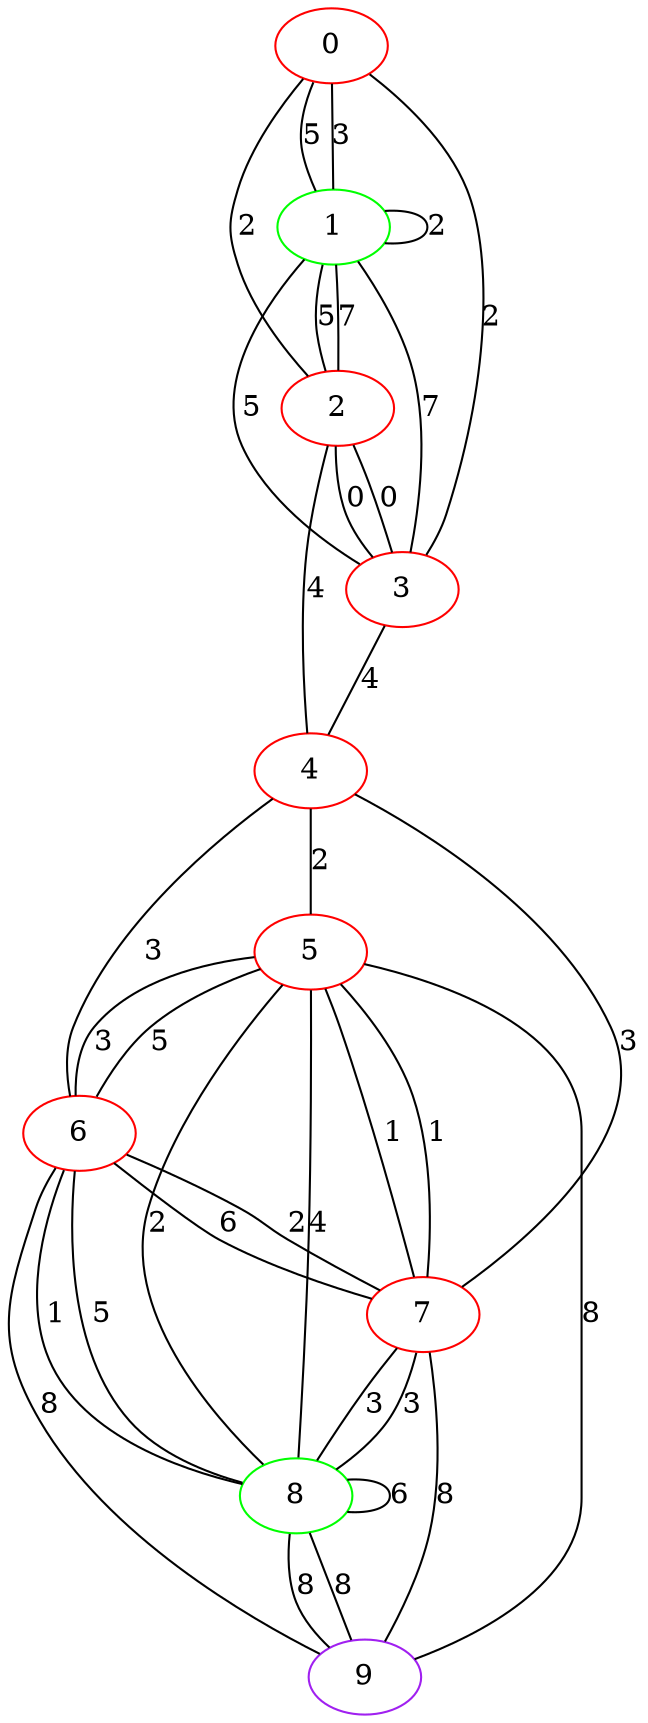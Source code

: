 graph "" {
0 [color=red, weight=1];
1 [color=green, weight=2];
2 [color=red, weight=1];
3 [color=red, weight=1];
4 [color=red, weight=1];
5 [color=red, weight=1];
6 [color=red, weight=1];
7 [color=red, weight=1];
8 [color=green, weight=2];
9 [color=purple, weight=4];
0 -- 1  [key=0, label=3];
0 -- 1  [key=1, label=5];
0 -- 2  [key=0, label=2];
0 -- 3  [key=0, label=2];
1 -- 1  [key=0, label=2];
1 -- 2  [key=0, label=5];
1 -- 2  [key=1, label=7];
1 -- 3  [key=0, label=5];
1 -- 3  [key=1, label=7];
2 -- 3  [key=0, label=0];
2 -- 3  [key=1, label=0];
2 -- 4  [key=0, label=4];
3 -- 4  [key=0, label=4];
4 -- 5  [key=0, label=2];
4 -- 6  [key=0, label=3];
4 -- 7  [key=0, label=3];
5 -- 8  [key=0, label=2];
5 -- 8  [key=1, label=4];
5 -- 9  [key=0, label=8];
5 -- 6  [key=0, label=5];
5 -- 6  [key=1, label=3];
5 -- 7  [key=0, label=1];
5 -- 7  [key=1, label=1];
6 -- 8  [key=0, label=5];
6 -- 8  [key=1, label=1];
6 -- 9  [key=0, label=8];
6 -- 7  [key=0, label=6];
6 -- 7  [key=1, label=2];
7 -- 8  [key=0, label=3];
7 -- 8  [key=1, label=3];
7 -- 9  [key=0, label=8];
8 -- 8  [key=0, label=6];
8 -- 9  [key=0, label=8];
8 -- 9  [key=1, label=8];
}
